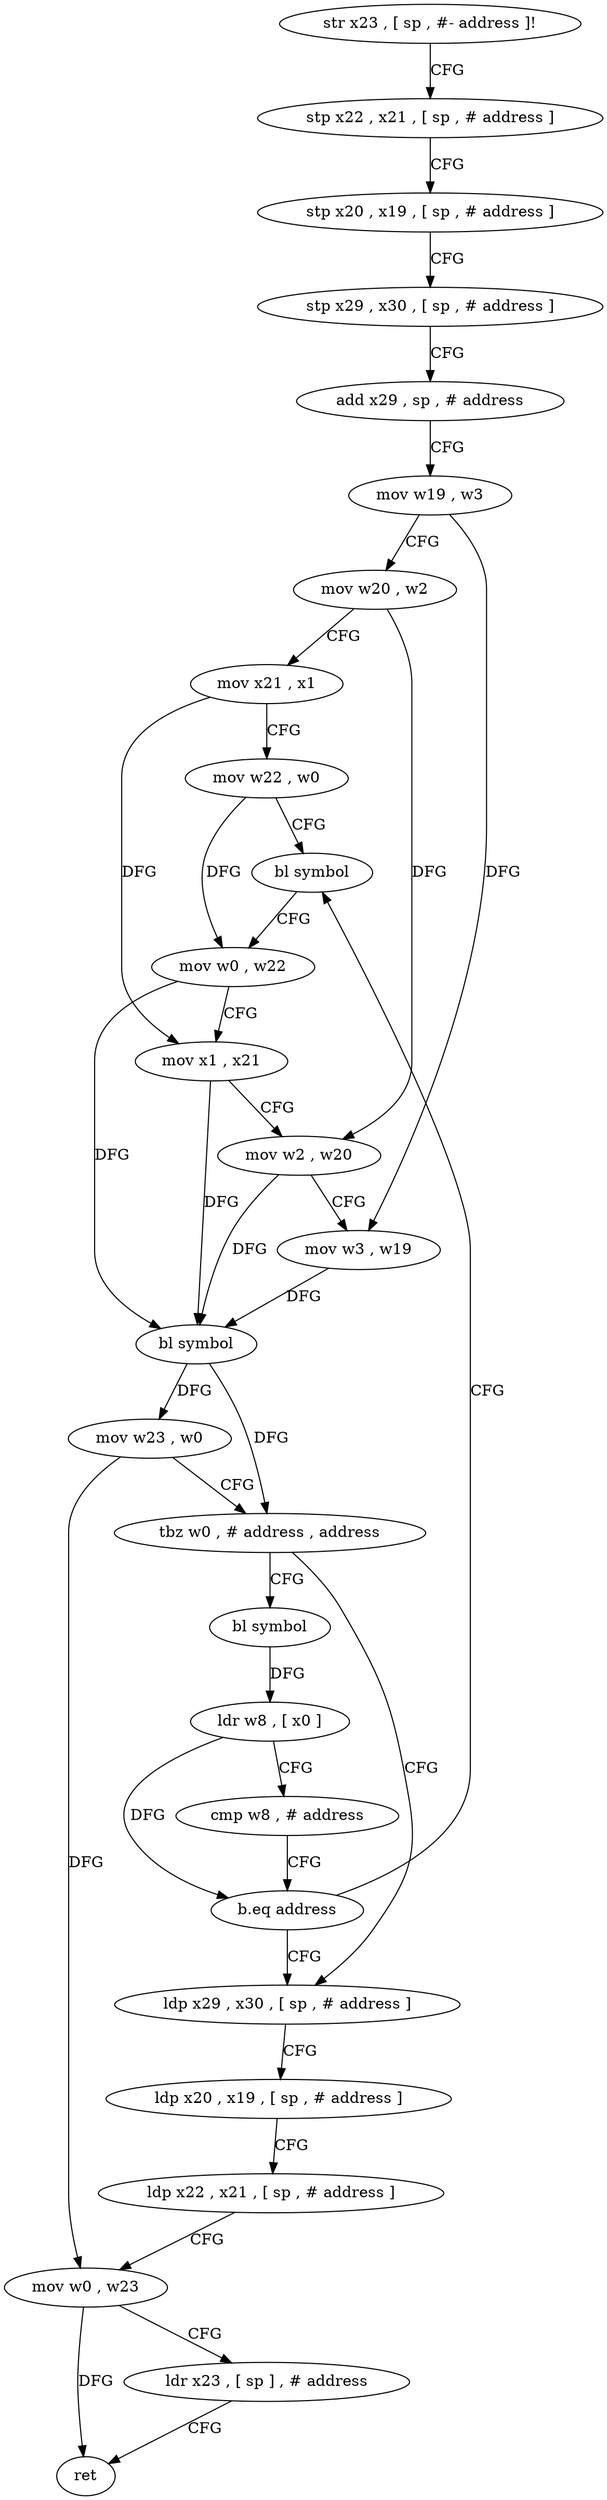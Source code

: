 digraph "func" {
"4207140" [label = "str x23 , [ sp , #- address ]!" ]
"4207144" [label = "stp x22 , x21 , [ sp , # address ]" ]
"4207148" [label = "stp x20 , x19 , [ sp , # address ]" ]
"4207152" [label = "stp x29 , x30 , [ sp , # address ]" ]
"4207156" [label = "add x29 , sp , # address" ]
"4207160" [label = "mov w19 , w3" ]
"4207164" [label = "mov w20 , w2" ]
"4207168" [label = "mov x21 , x1" ]
"4207172" [label = "mov w22 , w0" ]
"4207176" [label = "bl symbol" ]
"4207224" [label = "ldp x29 , x30 , [ sp , # address ]" ]
"4207228" [label = "ldp x20 , x19 , [ sp , # address ]" ]
"4207232" [label = "ldp x22 , x21 , [ sp , # address ]" ]
"4207236" [label = "mov w0 , w23" ]
"4207240" [label = "ldr x23 , [ sp ] , # address" ]
"4207244" [label = "ret" ]
"4207208" [label = "bl symbol" ]
"4207212" [label = "ldr w8 , [ x0 ]" ]
"4207216" [label = "cmp w8 , # address" ]
"4207220" [label = "b.eq address" ]
"4207180" [label = "mov w0 , w22" ]
"4207184" [label = "mov x1 , x21" ]
"4207188" [label = "mov w2 , w20" ]
"4207192" [label = "mov w3 , w19" ]
"4207196" [label = "bl symbol" ]
"4207200" [label = "mov w23 , w0" ]
"4207204" [label = "tbz w0 , # address , address" ]
"4207140" -> "4207144" [ label = "CFG" ]
"4207144" -> "4207148" [ label = "CFG" ]
"4207148" -> "4207152" [ label = "CFG" ]
"4207152" -> "4207156" [ label = "CFG" ]
"4207156" -> "4207160" [ label = "CFG" ]
"4207160" -> "4207164" [ label = "CFG" ]
"4207160" -> "4207192" [ label = "DFG" ]
"4207164" -> "4207168" [ label = "CFG" ]
"4207164" -> "4207188" [ label = "DFG" ]
"4207168" -> "4207172" [ label = "CFG" ]
"4207168" -> "4207184" [ label = "DFG" ]
"4207172" -> "4207176" [ label = "CFG" ]
"4207172" -> "4207180" [ label = "DFG" ]
"4207176" -> "4207180" [ label = "CFG" ]
"4207224" -> "4207228" [ label = "CFG" ]
"4207228" -> "4207232" [ label = "CFG" ]
"4207232" -> "4207236" [ label = "CFG" ]
"4207236" -> "4207240" [ label = "CFG" ]
"4207236" -> "4207244" [ label = "DFG" ]
"4207240" -> "4207244" [ label = "CFG" ]
"4207208" -> "4207212" [ label = "DFG" ]
"4207212" -> "4207216" [ label = "CFG" ]
"4207212" -> "4207220" [ label = "DFG" ]
"4207216" -> "4207220" [ label = "CFG" ]
"4207220" -> "4207176" [ label = "CFG" ]
"4207220" -> "4207224" [ label = "CFG" ]
"4207180" -> "4207184" [ label = "CFG" ]
"4207180" -> "4207196" [ label = "DFG" ]
"4207184" -> "4207188" [ label = "CFG" ]
"4207184" -> "4207196" [ label = "DFG" ]
"4207188" -> "4207192" [ label = "CFG" ]
"4207188" -> "4207196" [ label = "DFG" ]
"4207192" -> "4207196" [ label = "DFG" ]
"4207196" -> "4207200" [ label = "DFG" ]
"4207196" -> "4207204" [ label = "DFG" ]
"4207200" -> "4207204" [ label = "CFG" ]
"4207200" -> "4207236" [ label = "DFG" ]
"4207204" -> "4207224" [ label = "CFG" ]
"4207204" -> "4207208" [ label = "CFG" ]
}
